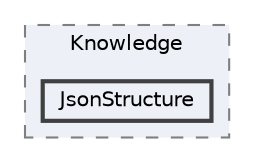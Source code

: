 digraph "C:/Users/むずでょ/Documents/Unity Projects/RMU-1-00-00-Research/Assets/RPGMaker/Codebase/CoreSystem/Knowledge/JsonStructure"
{
 // LATEX_PDF_SIZE
  bgcolor="transparent";
  edge [fontname=Helvetica,fontsize=10,labelfontname=Helvetica,labelfontsize=10];
  node [fontname=Helvetica,fontsize=10,shape=box,height=0.2,width=0.4];
  compound=true
  subgraph clusterdir_379cb0c8d890ba9eedff102cfc790550 {
    graph [ bgcolor="#edf0f7", pencolor="grey50", label="Knowledge", fontname=Helvetica,fontsize=10 style="filled,dashed", URL="dir_379cb0c8d890ba9eedff102cfc790550.html",tooltip=""]
  dir_25252005e7903b36c3f8e2531567cd64 [label="JsonStructure", fillcolor="#edf0f7", color="grey25", style="filled,bold", URL="dir_25252005e7903b36c3f8e2531567cd64.html",tooltip=""];
  }
}
